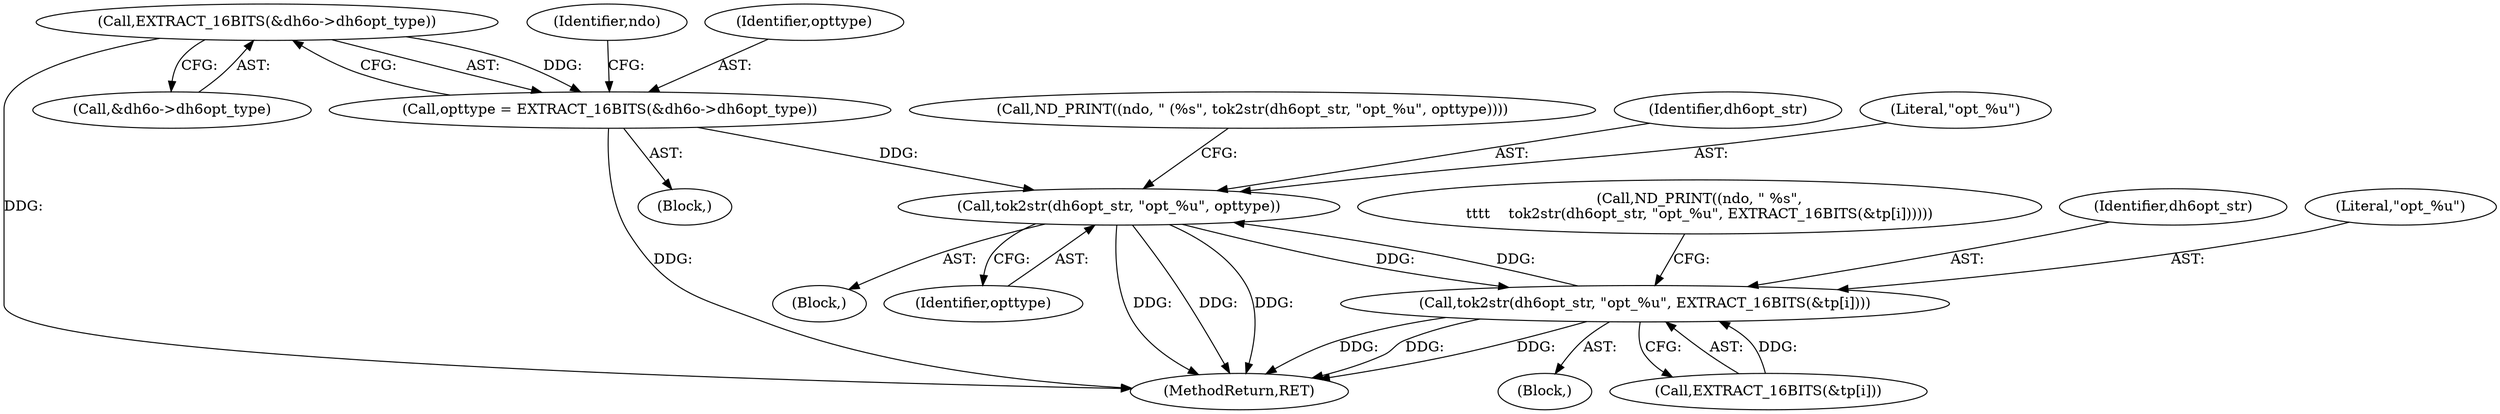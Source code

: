 digraph "0_tcpdump_11b426ee05eb62ed103218526f1fa616851c43ce@pointer" {
"1000191" [label="(Call,EXTRACT_16BITS(&dh6o->dh6opt_type))"];
"1000189" [label="(Call,opttype = EXTRACT_16BITS(&dh6o->dh6opt_type))"];
"1000201" [label="(Call,tok2str(dh6opt_str, \"opt_%u\", opttype))"];
"1000487" [label="(Call,tok2str(dh6opt_str, \"opt_%u\", EXTRACT_16BITS(&tp[i])))"];
"1000485" [label="(Block,)"];
"1000196" [label="(Call,ND_PRINT((ndo, \" (%s\", tok2str(dh6opt_str, \"opt_%u\", opttype))))"];
"1000490" [label="(Call,EXTRACT_16BITS(&tp[i]))"];
"1000482" [label="(Call,ND_PRINT((ndo, \" %s\",\n\t\t\t\t    tok2str(dh6opt_str, \"opt_%u\", EXTRACT_16BITS(&tp[i])))))"];
"1000488" [label="(Identifier,dh6opt_str)"];
"1000202" [label="(Identifier,dh6opt_str)"];
"1000189" [label="(Call,opttype = EXTRACT_16BITS(&dh6o->dh6opt_type))"];
"1000487" [label="(Call,tok2str(dh6opt_str, \"opt_%u\", EXTRACT_16BITS(&tp[i])))"];
"1001724" [label="(MethodReturn,RET)"];
"1000198" [label="(Identifier,ndo)"];
"1000190" [label="(Identifier,opttype)"];
"1000191" [label="(Call,EXTRACT_16BITS(&dh6o->dh6opt_type))"];
"1000201" [label="(Call,tok2str(dh6opt_str, \"opt_%u\", opttype))"];
"1000199" [label="(Block,)"];
"1000204" [label="(Identifier,opttype)"];
"1000203" [label="(Literal,\"opt_%u\")"];
"1000489" [label="(Literal,\"opt_%u\")"];
"1000153" [label="(Block,)"];
"1000192" [label="(Call,&dh6o->dh6opt_type)"];
"1000191" -> "1000189"  [label="AST: "];
"1000191" -> "1000192"  [label="CFG: "];
"1000192" -> "1000191"  [label="AST: "];
"1000189" -> "1000191"  [label="CFG: "];
"1000191" -> "1001724"  [label="DDG: "];
"1000191" -> "1000189"  [label="DDG: "];
"1000189" -> "1000153"  [label="AST: "];
"1000190" -> "1000189"  [label="AST: "];
"1000198" -> "1000189"  [label="CFG: "];
"1000189" -> "1001724"  [label="DDG: "];
"1000189" -> "1000201"  [label="DDG: "];
"1000201" -> "1000199"  [label="AST: "];
"1000201" -> "1000204"  [label="CFG: "];
"1000202" -> "1000201"  [label="AST: "];
"1000203" -> "1000201"  [label="AST: "];
"1000204" -> "1000201"  [label="AST: "];
"1000196" -> "1000201"  [label="CFG: "];
"1000201" -> "1001724"  [label="DDG: "];
"1000201" -> "1001724"  [label="DDG: "];
"1000201" -> "1001724"  [label="DDG: "];
"1000487" -> "1000201"  [label="DDG: "];
"1000201" -> "1000487"  [label="DDG: "];
"1000487" -> "1000485"  [label="AST: "];
"1000487" -> "1000490"  [label="CFG: "];
"1000488" -> "1000487"  [label="AST: "];
"1000489" -> "1000487"  [label="AST: "];
"1000490" -> "1000487"  [label="AST: "];
"1000482" -> "1000487"  [label="CFG: "];
"1000487" -> "1001724"  [label="DDG: "];
"1000487" -> "1001724"  [label="DDG: "];
"1000487" -> "1001724"  [label="DDG: "];
"1000490" -> "1000487"  [label="DDG: "];
}
